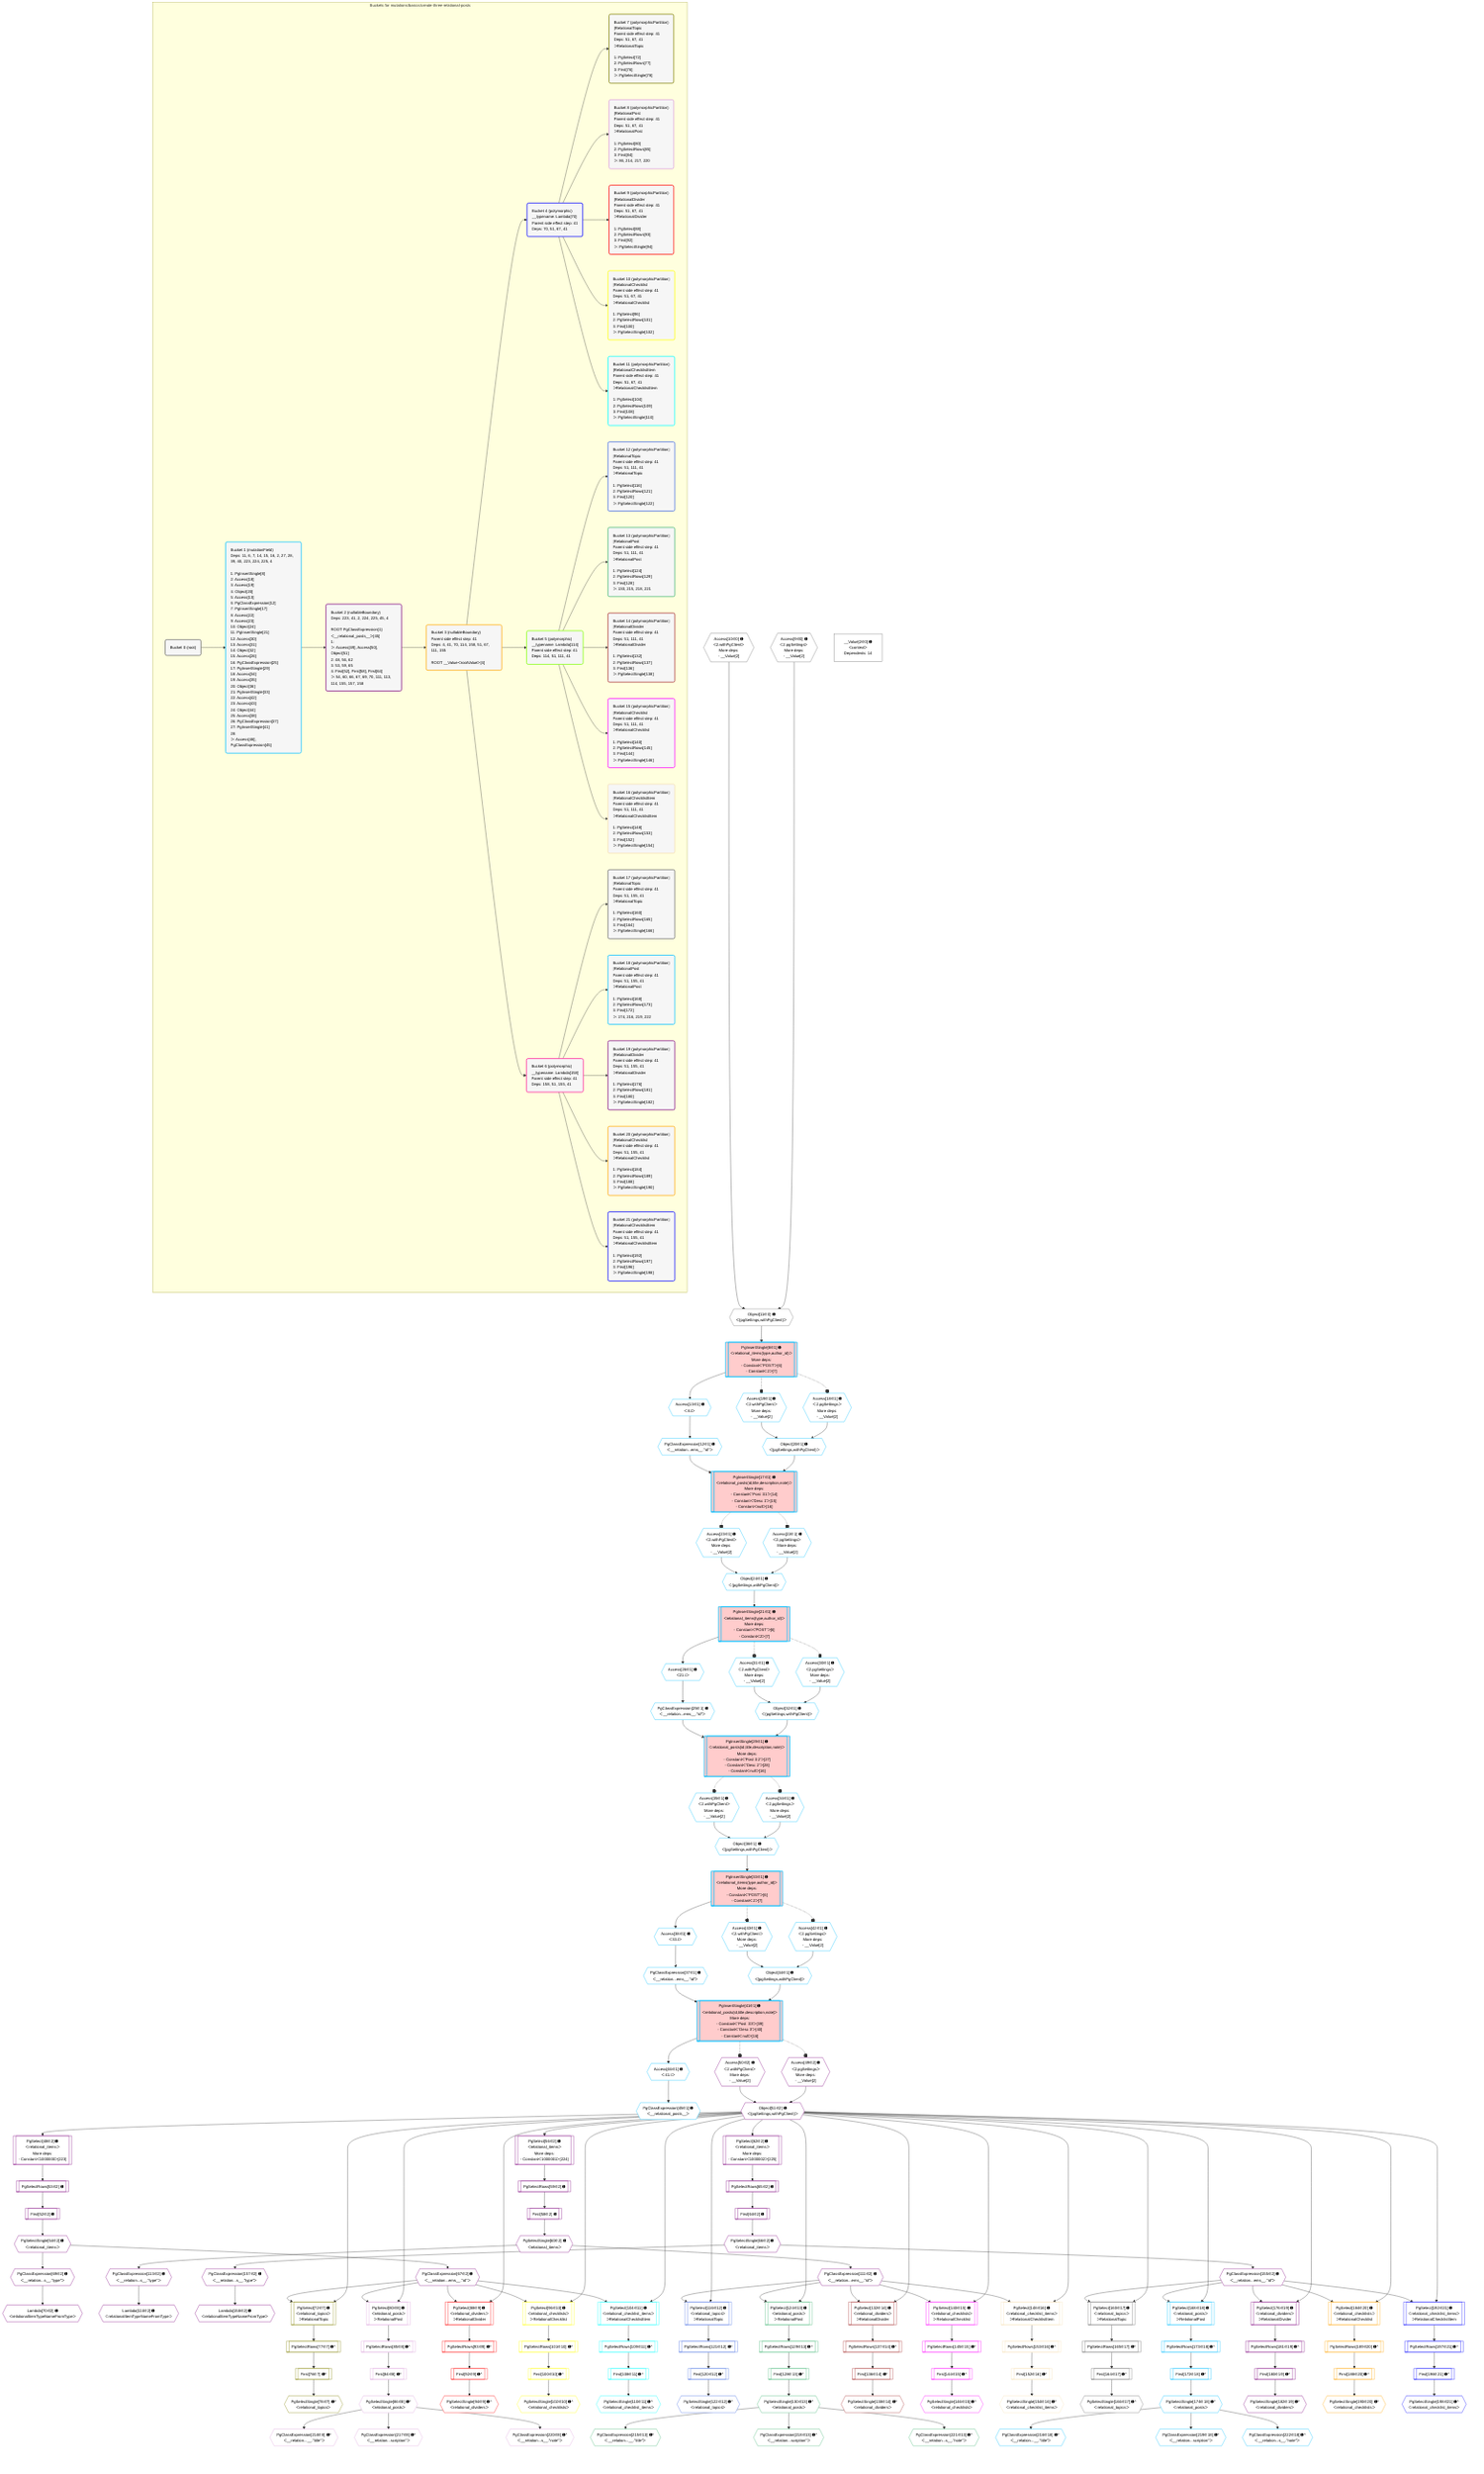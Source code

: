 %%{init: {'themeVariables': { 'fontSize': '12px'}}}%%
graph TD
    classDef path fill:#eee,stroke:#000,color:#000
    classDef plan fill:#fff,stroke-width:1px,color:#000
    classDef itemplan fill:#fff,stroke-width:2px,color:#000
    classDef unbatchedplan fill:#dff,stroke-width:1px,color:#000
    classDef sideeffectplan fill:#fcc,stroke-width:2px,color:#000
    classDef bucket fill:#f6f6f6,color:#000,stroke-width:2px,text-align:left

    subgraph "Buckets for mutations/basics/create-three-relational-posts"
    Bucket0("Bucket 0 (root)"):::bucket
    Bucket1("Bucket 1 (mutationField)<br />Deps: 11, 6, 7, 14, 15, 16, 2, 27, 28, 39, 40, 223, 224, 225, 4<br /><br />1: PgInsertSingle[8]<br />2: Access[18]<br />3: Access[19]<br />4: Object[20]<br />5: Access[13]<br />6: PgClassExpression[12]<br />7: PgInsertSingle[17]<br />8: Access[22]<br />9: Access[23]<br />10: Object[24]<br />11: PgInsertSingle[21]<br />12: Access[30]<br />13: Access[31]<br />14: Object[32]<br />15: Access[26]<br />16: PgClassExpression[25]<br />17: PgInsertSingle[29]<br />18: Access[34]<br />19: Access[35]<br />20: Object[36]<br />21: PgInsertSingle[33]<br />22: Access[42]<br />23: Access[43]<br />24: Object[44]<br />25: Access[38]<br />26: PgClassExpression[37]<br />27: PgInsertSingle[41]<br />28: <br />ᐳ: Access[46], PgClassExpression[45]"):::bucket
    Bucket2("Bucket 2 (nullableBoundary)<br />Deps: 223, 41, 2, 224, 225, 45, 4<br /><br />ROOT PgClassExpression{1}ᐸ__relational_posts__ᐳ[45]<br />1: <br />ᐳ: Access[49], Access[50], Object[51]<br />2: 48, 56, 62<br />3: 53, 59, 65<br />4: First[52], First[58], First[64]<br />ᐳ: 54, 60, 66, 67, 69, 70, 111, 113, 114, 155, 157, 158"):::bucket
    Bucket3("Bucket 3 (nullableBoundary)<br />Parent side effect step: 41<br />Deps: 4, 41, 70, 114, 158, 51, 67, 111, 155<br /><br />ROOT __ValueᐸrootValueᐳ[4]"):::bucket
    Bucket4("Bucket 4 (polymorphic)<br />__typename: Lambda[70]<br />Parent side effect step: 41<br />Deps: 70, 51, 67, 41"):::bucket
    Bucket5("Bucket 5 (polymorphic)<br />__typename: Lambda[114]<br />Parent side effect step: 41<br />Deps: 114, 51, 111, 41"):::bucket
    Bucket6("Bucket 6 (polymorphic)<br />__typename: Lambda[158]<br />Parent side effect step: 41<br />Deps: 158, 51, 155, 41"):::bucket
    Bucket7("Bucket 7 (polymorphicPartition)<br />|RelationalTopic<br />Parent side effect step: 41<br />Deps: 51, 67, 41<br />ᐳRelationalTopic<br /><br />1: PgSelect[72]<br />2: PgSelectRows[77]<br />3: First[76]<br />ᐳ: PgSelectSingle[78]"):::bucket
    Bucket8("Bucket 8 (polymorphicPartition)<br />|RelationalPost<br />Parent side effect step: 41<br />Deps: 51, 67, 41<br />ᐳRelationalPost<br /><br />1: PgSelect[80]<br />2: PgSelectRows[85]<br />3: First[84]<br />ᐳ: 86, 214, 217, 220"):::bucket
    Bucket9("Bucket 9 (polymorphicPartition)<br />|RelationalDivider<br />Parent side effect step: 41<br />Deps: 51, 67, 41<br />ᐳRelationalDivider<br /><br />1: PgSelect[88]<br />2: PgSelectRows[93]<br />3: First[92]<br />ᐳ: PgSelectSingle[94]"):::bucket
    Bucket10("Bucket 10 (polymorphicPartition)<br />|RelationalChecklist<br />Parent side effect step: 41<br />Deps: 51, 67, 41<br />ᐳRelationalChecklist<br /><br />1: PgSelect[96]<br />2: PgSelectRows[101]<br />3: First[100]<br />ᐳ: PgSelectSingle[102]"):::bucket
    Bucket11("Bucket 11 (polymorphicPartition)<br />|RelationalChecklistItem<br />Parent side effect step: 41<br />Deps: 51, 67, 41<br />ᐳRelationalChecklistItem<br /><br />1: PgSelect[104]<br />2: PgSelectRows[109]<br />3: First[108]<br />ᐳ: PgSelectSingle[110]"):::bucket
    Bucket12("Bucket 12 (polymorphicPartition)<br />|RelationalTopic<br />Parent side effect step: 41<br />Deps: 51, 111, 41<br />ᐳRelationalTopic<br /><br />1: PgSelect[116]<br />2: PgSelectRows[121]<br />3: First[120]<br />ᐳ: PgSelectSingle[122]"):::bucket
    Bucket13("Bucket 13 (polymorphicPartition)<br />|RelationalPost<br />Parent side effect step: 41<br />Deps: 51, 111, 41<br />ᐳRelationalPost<br /><br />1: PgSelect[124]<br />2: PgSelectRows[129]<br />3: First[128]<br />ᐳ: 130, 215, 218, 221"):::bucket
    Bucket14("Bucket 14 (polymorphicPartition)<br />|RelationalDivider<br />Parent side effect step: 41<br />Deps: 51, 111, 41<br />ᐳRelationalDivider<br /><br />1: PgSelect[132]<br />2: PgSelectRows[137]<br />3: First[136]<br />ᐳ: PgSelectSingle[138]"):::bucket
    Bucket15("Bucket 15 (polymorphicPartition)<br />|RelationalChecklist<br />Parent side effect step: 41<br />Deps: 51, 111, 41<br />ᐳRelationalChecklist<br /><br />1: PgSelect[140]<br />2: PgSelectRows[145]<br />3: First[144]<br />ᐳ: PgSelectSingle[146]"):::bucket
    Bucket16("Bucket 16 (polymorphicPartition)<br />|RelationalChecklistItem<br />Parent side effect step: 41<br />Deps: 51, 111, 41<br />ᐳRelationalChecklistItem<br /><br />1: PgSelect[148]<br />2: PgSelectRows[153]<br />3: First[152]<br />ᐳ: PgSelectSingle[154]"):::bucket
    Bucket17("Bucket 17 (polymorphicPartition)<br />|RelationalTopic<br />Parent side effect step: 41<br />Deps: 51, 155, 41<br />ᐳRelationalTopic<br /><br />1: PgSelect[160]<br />2: PgSelectRows[165]<br />3: First[164]<br />ᐳ: PgSelectSingle[166]"):::bucket
    Bucket18("Bucket 18 (polymorphicPartition)<br />|RelationalPost<br />Parent side effect step: 41<br />Deps: 51, 155, 41<br />ᐳRelationalPost<br /><br />1: PgSelect[168]<br />2: PgSelectRows[173]<br />3: First[172]<br />ᐳ: 174, 216, 219, 222"):::bucket
    Bucket19("Bucket 19 (polymorphicPartition)<br />|RelationalDivider<br />Parent side effect step: 41<br />Deps: 51, 155, 41<br />ᐳRelationalDivider<br /><br />1: PgSelect[176]<br />2: PgSelectRows[181]<br />3: First[180]<br />ᐳ: PgSelectSingle[182]"):::bucket
    Bucket20("Bucket 20 (polymorphicPartition)<br />|RelationalChecklist<br />Parent side effect step: 41<br />Deps: 51, 155, 41<br />ᐳRelationalChecklist<br /><br />1: PgSelect[184]<br />2: PgSelectRows[189]<br />3: First[188]<br />ᐳ: PgSelectSingle[190]"):::bucket
    Bucket21("Bucket 21 (polymorphicPartition)<br />|RelationalChecklistItem<br />Parent side effect step: 41<br />Deps: 51, 155, 41<br />ᐳRelationalChecklistItem<br /><br />1: PgSelect[192]<br />2: PgSelectRows[197]<br />3: First[196]<br />ᐳ: PgSelectSingle[198]"):::bucket
    end
    Bucket0 --> Bucket1
    Bucket1 --> Bucket2
    Bucket2 --> Bucket3
    Bucket3 --> Bucket4 & Bucket5 & Bucket6
    Bucket4 --> Bucket7 & Bucket8 & Bucket9 & Bucket10 & Bucket11
    Bucket5 --> Bucket12 & Bucket13 & Bucket14 & Bucket15 & Bucket16
    Bucket6 --> Bucket17 & Bucket18 & Bucket19 & Bucket20 & Bucket21

    %% plan dependencies
    Object11{{"Object[11∈0] ➊<br />ᐸ{pgSettings,withPgClient}ᐳ"}}:::plan
    Access9{{"Access[9∈0] ➊<br />ᐸ2.pgSettingsᐳ<br />More deps:<br />- __Value[2]"}}:::plan
    Access10{{"Access[10∈0] ➊<br />ᐸ2.withPgClientᐳ<br />More deps:<br />- __Value[2]"}}:::plan
    Access9 & Access10 --> Object11
    __Value2["__Value[2∈0] ➊<br />ᐸcontextᐳ<br />Dependents: 14"]:::plan
    PgInsertSingle17[["PgInsertSingle[17∈1] ➊<br />ᐸrelational_posts(id,title,description,note)ᐳ<br />More deps:<br />- Constantᐸ'Post ꖛ1'ᐳ[14]<br />- Constantᐸ'Desc 1'ᐳ[15]<br />- Constantᐸnullᐳ[16]"]]:::sideeffectplan
    Object20{{"Object[20∈1] ➊<br />ᐸ{pgSettings,withPgClient}ᐳ"}}:::plan
    PgClassExpression12{{"PgClassExpression[12∈1] ➊<br />ᐸ__relation...ems__.”id”ᐳ"}}:::plan
    Object20 & PgClassExpression12 --> PgInsertSingle17
    PgInsertSingle29[["PgInsertSingle[29∈1] ➊<br />ᐸrelational_posts(id,title,description,note)ᐳ<br />More deps:<br />- Constantᐸ'Post ꖛ2'ᐳ[27]<br />- Constantᐸ'Desc 2'ᐳ[28]<br />- Constantᐸnullᐳ[16]"]]:::sideeffectplan
    Object32{{"Object[32∈1] ➊<br />ᐸ{pgSettings,withPgClient}ᐳ"}}:::plan
    PgClassExpression25{{"PgClassExpression[25∈1] ➊<br />ᐸ__relation...ems__.”id”ᐳ"}}:::plan
    Object32 & PgClassExpression25 --> PgInsertSingle29
    PgInsertSingle41[["PgInsertSingle[41∈1] ➊<br />ᐸrelational_posts(id,title,description,note)ᐳ<br />More deps:<br />- Constantᐸ'Post ꖛ3'ᐳ[39]<br />- Constantᐸ'Desc 3'ᐳ[40]<br />- Constantᐸnullᐳ[16]"]]:::sideeffectplan
    Object44{{"Object[44∈1] ➊<br />ᐸ{pgSettings,withPgClient}ᐳ"}}:::plan
    PgClassExpression37{{"PgClassExpression[37∈1] ➊<br />ᐸ__relation...ems__.”id”ᐳ"}}:::plan
    Object44 & PgClassExpression37 --> PgInsertSingle41
    PgInsertSingle8[["PgInsertSingle[8∈1] ➊<br />ᐸrelational_items(type,author_id)ᐳ<br />More deps:<br />- Constantᐸ'POST'ᐳ[6]<br />- Constantᐸ2ᐳ[7]"]]:::sideeffectplan
    Object11 --> PgInsertSingle8
    PgInsertSingle21[["PgInsertSingle[21∈1] ➊<br />ᐸrelational_items(type,author_id)ᐳ<br />More deps:<br />- Constantᐸ'POST'ᐳ[6]<br />- Constantᐸ2ᐳ[7]"]]:::sideeffectplan
    Object24{{"Object[24∈1] ➊<br />ᐸ{pgSettings,withPgClient}ᐳ"}}:::plan
    Object24 --> PgInsertSingle21
    PgInsertSingle33[["PgInsertSingle[33∈1] ➊<br />ᐸrelational_items(type,author_id)ᐳ<br />More deps:<br />- Constantᐸ'POST'ᐳ[6]<br />- Constantᐸ2ᐳ[7]"]]:::sideeffectplan
    Object36{{"Object[36∈1] ➊<br />ᐸ{pgSettings,withPgClient}ᐳ"}}:::plan
    Object36 --> PgInsertSingle33
    Access18{{"Access[18∈1] ➊<br />ᐸ2.pgSettingsᐳ<br />More deps:<br />- __Value[2]"}}:::plan
    Access19{{"Access[19∈1] ➊<br />ᐸ2.withPgClientᐳ<br />More deps:<br />- __Value[2]"}}:::plan
    Access18 & Access19 --> Object20
    Access22{{"Access[22∈1] ➊<br />ᐸ2.pgSettingsᐳ<br />More deps:<br />- __Value[2]"}}:::plan
    Access23{{"Access[23∈1] ➊<br />ᐸ2.withPgClientᐳ<br />More deps:<br />- __Value[2]"}}:::plan
    Access22 & Access23 --> Object24
    Access30{{"Access[30∈1] ➊<br />ᐸ2.pgSettingsᐳ<br />More deps:<br />- __Value[2]"}}:::plan
    Access31{{"Access[31∈1] ➊<br />ᐸ2.withPgClientᐳ<br />More deps:<br />- __Value[2]"}}:::plan
    Access30 & Access31 --> Object32
    Access34{{"Access[34∈1] ➊<br />ᐸ2.pgSettingsᐳ<br />More deps:<br />- __Value[2]"}}:::plan
    Access35{{"Access[35∈1] ➊<br />ᐸ2.withPgClientᐳ<br />More deps:<br />- __Value[2]"}}:::plan
    Access34 & Access35 --> Object36
    Access42{{"Access[42∈1] ➊<br />ᐸ2.pgSettingsᐳ<br />More deps:<br />- __Value[2]"}}:::plan
    Access43{{"Access[43∈1] ➊<br />ᐸ2.withPgClientᐳ<br />More deps:<br />- __Value[2]"}}:::plan
    Access42 & Access43 --> Object44
    Access13{{"Access[13∈1] ➊<br />ᐸ8.tᐳ"}}:::plan
    Access13 --> PgClassExpression12
    PgInsertSingle8 --> Access13
    Access26{{"Access[26∈1] ➊<br />ᐸ21.tᐳ"}}:::plan
    Access26 --> PgClassExpression25
    PgInsertSingle21 --> Access26
    Access38{{"Access[38∈1] ➊<br />ᐸ33.tᐳ"}}:::plan
    Access38 --> PgClassExpression37
    PgInsertSingle33 --> Access38
    PgClassExpression45{{"PgClassExpression[45∈1] ➊<br />ᐸ__relational_posts__ᐳ"}}:::plan
    Access46{{"Access[46∈1] ➊<br />ᐸ41.tᐳ"}}:::plan
    Access46 --> PgClassExpression45
    PgInsertSingle41 --> Access46
    PgSelect48[["PgSelect[48∈2] ➊<br />ᐸrelational_itemsᐳ<br />More deps:<br />- Constantᐸ1000000ᐳ[223]"]]:::plan
    Object51{{"Object[51∈2] ➊<br />ᐸ{pgSettings,withPgClient}ᐳ"}}:::plan
    Object51 --> PgSelect48
    Access49{{"Access[49∈2] ➊<br />ᐸ2.pgSettingsᐳ<br />More deps:<br />- __Value[2]"}}:::plan
    Access50{{"Access[50∈2] ➊<br />ᐸ2.withPgClientᐳ<br />More deps:<br />- __Value[2]"}}:::plan
    Access49 & Access50 --> Object51
    PgSelect56[["PgSelect[56∈2] ➊<br />ᐸrelational_itemsᐳ<br />More deps:<br />- Constantᐸ1000001ᐳ[224]"]]:::plan
    Object51 --> PgSelect56
    PgSelect62[["PgSelect[62∈2] ➊<br />ᐸrelational_itemsᐳ<br />More deps:<br />- Constantᐸ1000002ᐳ[225]"]]:::plan
    Object51 --> PgSelect62
    First52[["First[52∈2] ➊"]]:::plan
    PgSelectRows53[["PgSelectRows[53∈2] ➊"]]:::plan
    PgSelectRows53 --> First52
    PgSelect48 --> PgSelectRows53
    PgSelectSingle54{{"PgSelectSingle[54∈2] ➊<br />ᐸrelational_itemsᐳ"}}:::plan
    First52 --> PgSelectSingle54
    First58[["First[58∈2] ➊"]]:::plan
    PgSelectRows59[["PgSelectRows[59∈2] ➊"]]:::plan
    PgSelectRows59 --> First58
    PgSelect56 --> PgSelectRows59
    PgSelectSingle60{{"PgSelectSingle[60∈2] ➊<br />ᐸrelational_itemsᐳ"}}:::plan
    First58 --> PgSelectSingle60
    First64[["First[64∈2] ➊"]]:::plan
    PgSelectRows65[["PgSelectRows[65∈2] ➊"]]:::plan
    PgSelectRows65 --> First64
    PgSelect62 --> PgSelectRows65
    PgSelectSingle66{{"PgSelectSingle[66∈2] ➊<br />ᐸrelational_itemsᐳ"}}:::plan
    First64 --> PgSelectSingle66
    PgClassExpression67{{"PgClassExpression[67∈2] ➊<br />ᐸ__relation...ems__.”id”ᐳ"}}:::plan
    PgSelectSingle54 --> PgClassExpression67
    PgClassExpression69{{"PgClassExpression[69∈2] ➊<br />ᐸ__relation...s__.”type”ᐳ"}}:::plan
    PgSelectSingle54 --> PgClassExpression69
    Lambda70{{"Lambda[70∈2] ➊<br />ᐸrelationalItemTypeNameFromTypeᐳ"}}:::plan
    PgClassExpression69 --> Lambda70
    PgClassExpression111{{"PgClassExpression[111∈2] ➊<br />ᐸ__relation...ems__.”id”ᐳ"}}:::plan
    PgSelectSingle60 --> PgClassExpression111
    PgClassExpression113{{"PgClassExpression[113∈2] ➊<br />ᐸ__relation...s__.”type”ᐳ"}}:::plan
    PgSelectSingle60 --> PgClassExpression113
    Lambda114{{"Lambda[114∈2] ➊<br />ᐸrelationalItemTypeNameFromTypeᐳ"}}:::plan
    PgClassExpression113 --> Lambda114
    PgClassExpression155{{"PgClassExpression[155∈2] ➊<br />ᐸ__relation...ems__.”id”ᐳ"}}:::plan
    PgSelectSingle66 --> PgClassExpression155
    PgClassExpression157{{"PgClassExpression[157∈2] ➊<br />ᐸ__relation...s__.”type”ᐳ"}}:::plan
    PgSelectSingle66 --> PgClassExpression157
    Lambda158{{"Lambda[158∈2] ➊<br />ᐸrelationalItemTypeNameFromTypeᐳ"}}:::plan
    PgClassExpression157 --> Lambda158
    PgSelect72[["PgSelect[72∈7] ➊<br />ᐸrelational_topicsᐳ<br />ᐳRelationalTopic"]]:::plan
    Object51 & PgClassExpression67 --> PgSelect72
    First76[["First[76∈7] ➊^"]]:::plan
    PgSelectRows77[["PgSelectRows[77∈7] ➊^"]]:::plan
    PgSelectRows77 --> First76
    PgSelect72 --> PgSelectRows77
    PgSelectSingle78{{"PgSelectSingle[78∈7] ➊^<br />ᐸrelational_topicsᐳ"}}:::plan
    First76 --> PgSelectSingle78
    PgSelect80[["PgSelect[80∈8] ➊<br />ᐸrelational_postsᐳ<br />ᐳRelationalPost"]]:::plan
    Object51 & PgClassExpression67 --> PgSelect80
    First84[["First[84∈8] ➊^"]]:::plan
    PgSelectRows85[["PgSelectRows[85∈8] ➊^"]]:::plan
    PgSelectRows85 --> First84
    PgSelect80 --> PgSelectRows85
    PgSelectSingle86{{"PgSelectSingle[86∈8] ➊^<br />ᐸrelational_postsᐳ"}}:::plan
    First84 --> PgSelectSingle86
    PgClassExpression214{{"PgClassExpression[214∈8] ➊^<br />ᐸ__relation...__.”title”ᐳ"}}:::plan
    PgSelectSingle86 --> PgClassExpression214
    PgClassExpression217{{"PgClassExpression[217∈8] ➊^<br />ᐸ__relation...scription”ᐳ"}}:::plan
    PgSelectSingle86 --> PgClassExpression217
    PgClassExpression220{{"PgClassExpression[220∈8] ➊^<br />ᐸ__relation...s__.”note”ᐳ"}}:::plan
    PgSelectSingle86 --> PgClassExpression220
    PgSelect88[["PgSelect[88∈9] ➊<br />ᐸrelational_dividersᐳ<br />ᐳRelationalDivider"]]:::plan
    Object51 & PgClassExpression67 --> PgSelect88
    First92[["First[92∈9] ➊^"]]:::plan
    PgSelectRows93[["PgSelectRows[93∈9] ➊^"]]:::plan
    PgSelectRows93 --> First92
    PgSelect88 --> PgSelectRows93
    PgSelectSingle94{{"PgSelectSingle[94∈9] ➊^<br />ᐸrelational_dividersᐳ"}}:::plan
    First92 --> PgSelectSingle94
    PgSelect96[["PgSelect[96∈10] ➊<br />ᐸrelational_checklistsᐳ<br />ᐳRelationalChecklist"]]:::plan
    Object51 & PgClassExpression67 --> PgSelect96
    First100[["First[100∈10] ➊^"]]:::plan
    PgSelectRows101[["PgSelectRows[101∈10] ➊^"]]:::plan
    PgSelectRows101 --> First100
    PgSelect96 --> PgSelectRows101
    PgSelectSingle102{{"PgSelectSingle[102∈10] ➊^<br />ᐸrelational_checklistsᐳ"}}:::plan
    First100 --> PgSelectSingle102
    PgSelect104[["PgSelect[104∈11] ➊<br />ᐸrelational_checklist_itemsᐳ<br />ᐳRelationalChecklistItem"]]:::plan
    Object51 & PgClassExpression67 --> PgSelect104
    First108[["First[108∈11] ➊^"]]:::plan
    PgSelectRows109[["PgSelectRows[109∈11] ➊^"]]:::plan
    PgSelectRows109 --> First108
    PgSelect104 --> PgSelectRows109
    PgSelectSingle110{{"PgSelectSingle[110∈11] ➊^<br />ᐸrelational_checklist_itemsᐳ"}}:::plan
    First108 --> PgSelectSingle110
    PgSelect116[["PgSelect[116∈12] ➊<br />ᐸrelational_topicsᐳ<br />ᐳRelationalTopic"]]:::plan
    Object51 & PgClassExpression111 --> PgSelect116
    First120[["First[120∈12] ➊^"]]:::plan
    PgSelectRows121[["PgSelectRows[121∈12] ➊^"]]:::plan
    PgSelectRows121 --> First120
    PgSelect116 --> PgSelectRows121
    PgSelectSingle122{{"PgSelectSingle[122∈12] ➊^<br />ᐸrelational_topicsᐳ"}}:::plan
    First120 --> PgSelectSingle122
    PgSelect124[["PgSelect[124∈13] ➊<br />ᐸrelational_postsᐳ<br />ᐳRelationalPost"]]:::plan
    Object51 & PgClassExpression111 --> PgSelect124
    First128[["First[128∈13] ➊^"]]:::plan
    PgSelectRows129[["PgSelectRows[129∈13] ➊^"]]:::plan
    PgSelectRows129 --> First128
    PgSelect124 --> PgSelectRows129
    PgSelectSingle130{{"PgSelectSingle[130∈13] ➊^<br />ᐸrelational_postsᐳ"}}:::plan
    First128 --> PgSelectSingle130
    PgClassExpression215{{"PgClassExpression[215∈13] ➊^<br />ᐸ__relation...__.”title”ᐳ"}}:::plan
    PgSelectSingle130 --> PgClassExpression215
    PgClassExpression218{{"PgClassExpression[218∈13] ➊^<br />ᐸ__relation...scription”ᐳ"}}:::plan
    PgSelectSingle130 --> PgClassExpression218
    PgClassExpression221{{"PgClassExpression[221∈13] ➊^<br />ᐸ__relation...s__.”note”ᐳ"}}:::plan
    PgSelectSingle130 --> PgClassExpression221
    PgSelect132[["PgSelect[132∈14] ➊<br />ᐸrelational_dividersᐳ<br />ᐳRelationalDivider"]]:::plan
    Object51 & PgClassExpression111 --> PgSelect132
    First136[["First[136∈14] ➊^"]]:::plan
    PgSelectRows137[["PgSelectRows[137∈14] ➊^"]]:::plan
    PgSelectRows137 --> First136
    PgSelect132 --> PgSelectRows137
    PgSelectSingle138{{"PgSelectSingle[138∈14] ➊^<br />ᐸrelational_dividersᐳ"}}:::plan
    First136 --> PgSelectSingle138
    PgSelect140[["PgSelect[140∈15] ➊<br />ᐸrelational_checklistsᐳ<br />ᐳRelationalChecklist"]]:::plan
    Object51 & PgClassExpression111 --> PgSelect140
    First144[["First[144∈15] ➊^"]]:::plan
    PgSelectRows145[["PgSelectRows[145∈15] ➊^"]]:::plan
    PgSelectRows145 --> First144
    PgSelect140 --> PgSelectRows145
    PgSelectSingle146{{"PgSelectSingle[146∈15] ➊^<br />ᐸrelational_checklistsᐳ"}}:::plan
    First144 --> PgSelectSingle146
    PgSelect148[["PgSelect[148∈16] ➊<br />ᐸrelational_checklist_itemsᐳ<br />ᐳRelationalChecklistItem"]]:::plan
    Object51 & PgClassExpression111 --> PgSelect148
    First152[["First[152∈16] ➊^"]]:::plan
    PgSelectRows153[["PgSelectRows[153∈16] ➊^"]]:::plan
    PgSelectRows153 --> First152
    PgSelect148 --> PgSelectRows153
    PgSelectSingle154{{"PgSelectSingle[154∈16] ➊^<br />ᐸrelational_checklist_itemsᐳ"}}:::plan
    First152 --> PgSelectSingle154
    PgSelect160[["PgSelect[160∈17] ➊<br />ᐸrelational_topicsᐳ<br />ᐳRelationalTopic"]]:::plan
    Object51 & PgClassExpression155 --> PgSelect160
    First164[["First[164∈17] ➊^"]]:::plan
    PgSelectRows165[["PgSelectRows[165∈17] ➊^"]]:::plan
    PgSelectRows165 --> First164
    PgSelect160 --> PgSelectRows165
    PgSelectSingle166{{"PgSelectSingle[166∈17] ➊^<br />ᐸrelational_topicsᐳ"}}:::plan
    First164 --> PgSelectSingle166
    PgSelect168[["PgSelect[168∈18] ➊<br />ᐸrelational_postsᐳ<br />ᐳRelationalPost"]]:::plan
    Object51 & PgClassExpression155 --> PgSelect168
    First172[["First[172∈18] ➊^"]]:::plan
    PgSelectRows173[["PgSelectRows[173∈18] ➊^"]]:::plan
    PgSelectRows173 --> First172
    PgSelect168 --> PgSelectRows173
    PgSelectSingle174{{"PgSelectSingle[174∈18] ➊^<br />ᐸrelational_postsᐳ"}}:::plan
    First172 --> PgSelectSingle174
    PgClassExpression216{{"PgClassExpression[216∈18] ➊^<br />ᐸ__relation...__.”title”ᐳ"}}:::plan
    PgSelectSingle174 --> PgClassExpression216
    PgClassExpression219{{"PgClassExpression[219∈18] ➊^<br />ᐸ__relation...scription”ᐳ"}}:::plan
    PgSelectSingle174 --> PgClassExpression219
    PgClassExpression222{{"PgClassExpression[222∈18] ➊^<br />ᐸ__relation...s__.”note”ᐳ"}}:::plan
    PgSelectSingle174 --> PgClassExpression222
    PgSelect176[["PgSelect[176∈19] ➊<br />ᐸrelational_dividersᐳ<br />ᐳRelationalDivider"]]:::plan
    Object51 & PgClassExpression155 --> PgSelect176
    First180[["First[180∈19] ➊^"]]:::plan
    PgSelectRows181[["PgSelectRows[181∈19] ➊^"]]:::plan
    PgSelectRows181 --> First180
    PgSelect176 --> PgSelectRows181
    PgSelectSingle182{{"PgSelectSingle[182∈19] ➊^<br />ᐸrelational_dividersᐳ"}}:::plan
    First180 --> PgSelectSingle182
    PgSelect184[["PgSelect[184∈20] ➊<br />ᐸrelational_checklistsᐳ<br />ᐳRelationalChecklist"]]:::plan
    Object51 & PgClassExpression155 --> PgSelect184
    First188[["First[188∈20] ➊^"]]:::plan
    PgSelectRows189[["PgSelectRows[189∈20] ➊^"]]:::plan
    PgSelectRows189 --> First188
    PgSelect184 --> PgSelectRows189
    PgSelectSingle190{{"PgSelectSingle[190∈20] ➊^<br />ᐸrelational_checklistsᐳ"}}:::plan
    First188 --> PgSelectSingle190
    PgSelect192[["PgSelect[192∈21] ➊<br />ᐸrelational_checklist_itemsᐳ<br />ᐳRelationalChecklistItem"]]:::plan
    Object51 & PgClassExpression155 --> PgSelect192
    First196[["First[196∈21] ➊^"]]:::plan
    PgSelectRows197[["PgSelectRows[197∈21] ➊^"]]:::plan
    PgSelectRows197 --> First196
    PgSelect192 --> PgSelectRows197
    PgSelectSingle198{{"PgSelectSingle[198∈21] ➊^<br />ᐸrelational_checklist_itemsᐳ"}}:::plan
    First196 --> PgSelectSingle198

    %% define steps
    classDef bucket0 stroke:#696969
    class Bucket0,__Value2,Access9,Access10,Object11 bucket0
    classDef bucket1 stroke:#00bfff
    class Bucket1,PgInsertSingle8,PgClassExpression12,Access13,PgInsertSingle17,Access18,Access19,Object20,PgInsertSingle21,Access22,Access23,Object24,PgClassExpression25,Access26,PgInsertSingle29,Access30,Access31,Object32,PgInsertSingle33,Access34,Access35,Object36,PgClassExpression37,Access38,PgInsertSingle41,Access42,Access43,Object44,PgClassExpression45,Access46 bucket1
    classDef bucket2 stroke:#7f007f
    class Bucket2,PgSelect48,Access49,Access50,Object51,First52,PgSelectRows53,PgSelectSingle54,PgSelect56,First58,PgSelectRows59,PgSelectSingle60,PgSelect62,First64,PgSelectRows65,PgSelectSingle66,PgClassExpression67,PgClassExpression69,Lambda70,PgClassExpression111,PgClassExpression113,Lambda114,PgClassExpression155,PgClassExpression157,Lambda158 bucket2
    classDef bucket3 stroke:#ffa500
    class Bucket3 bucket3
    classDef bucket4 stroke:#0000ff
    class Bucket4 bucket4
    classDef bucket5 stroke:#7fff00
    class Bucket5 bucket5
    classDef bucket6 stroke:#ff1493
    class Bucket6 bucket6
    classDef bucket7 stroke:#808000
    class Bucket7,PgSelect72,First76,PgSelectRows77,PgSelectSingle78 bucket7
    classDef bucket8 stroke:#dda0dd
    class Bucket8,PgSelect80,First84,PgSelectRows85,PgSelectSingle86,PgClassExpression214,PgClassExpression217,PgClassExpression220 bucket8
    classDef bucket9 stroke:#ff0000
    class Bucket9,PgSelect88,First92,PgSelectRows93,PgSelectSingle94 bucket9
    classDef bucket10 stroke:#ffff00
    class Bucket10,PgSelect96,First100,PgSelectRows101,PgSelectSingle102 bucket10
    classDef bucket11 stroke:#00ffff
    class Bucket11,PgSelect104,First108,PgSelectRows109,PgSelectSingle110 bucket11
    classDef bucket12 stroke:#4169e1
    class Bucket12,PgSelect116,First120,PgSelectRows121,PgSelectSingle122 bucket12
    classDef bucket13 stroke:#3cb371
    class Bucket13,PgSelect124,First128,PgSelectRows129,PgSelectSingle130,PgClassExpression215,PgClassExpression218,PgClassExpression221 bucket13
    classDef bucket14 stroke:#a52a2a
    class Bucket14,PgSelect132,First136,PgSelectRows137,PgSelectSingle138 bucket14
    classDef bucket15 stroke:#ff00ff
    class Bucket15,PgSelect140,First144,PgSelectRows145,PgSelectSingle146 bucket15
    classDef bucket16 stroke:#f5deb3
    class Bucket16,PgSelect148,First152,PgSelectRows153,PgSelectSingle154 bucket16
    classDef bucket17 stroke:#696969
    class Bucket17,PgSelect160,First164,PgSelectRows165,PgSelectSingle166 bucket17
    classDef bucket18 stroke:#00bfff
    class Bucket18,PgSelect168,First172,PgSelectRows173,PgSelectSingle174,PgClassExpression216,PgClassExpression219,PgClassExpression222 bucket18
    classDef bucket19 stroke:#7f007f
    class Bucket19,PgSelect176,First180,PgSelectRows181,PgSelectSingle182 bucket19
    classDef bucket20 stroke:#ffa500
    class Bucket20,PgSelect184,First188,PgSelectRows189,PgSelectSingle190 bucket20
    classDef bucket21 stroke:#0000ff
    class Bucket21,PgSelect192,First196,PgSelectRows197,PgSelectSingle198 bucket21

    %% implicit side effects
    PgInsertSingle8 -.-o Access18
    PgInsertSingle8 -.-o Access19
    PgInsertSingle17 -.-o Access22
    PgInsertSingle17 -.-o Access23
    PgInsertSingle21 -.-o Access30
    PgInsertSingle21 -.-o Access31
    PgInsertSingle29 -.-o Access34
    PgInsertSingle29 -.-o Access35
    PgInsertSingle33 -.-o Access42
    PgInsertSingle33 -.-o Access43
    PgInsertSingle41 -.-o Access49
    PgInsertSingle41 -.-o Access50